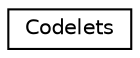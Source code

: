 digraph "Graphical Class Hierarchy"
{
  edge [fontname="Helvetica",fontsize="10",labelfontname="Helvetica",labelfontsize="10"];
  node [fontname="Helvetica",fontsize="10",shape=record];
  rankdir="LR";
  Node0 [label="Codelets",height=0.2,width=0.4,color="black", fillcolor="white", style="filled",URL="$structCodelets.html"];
}
